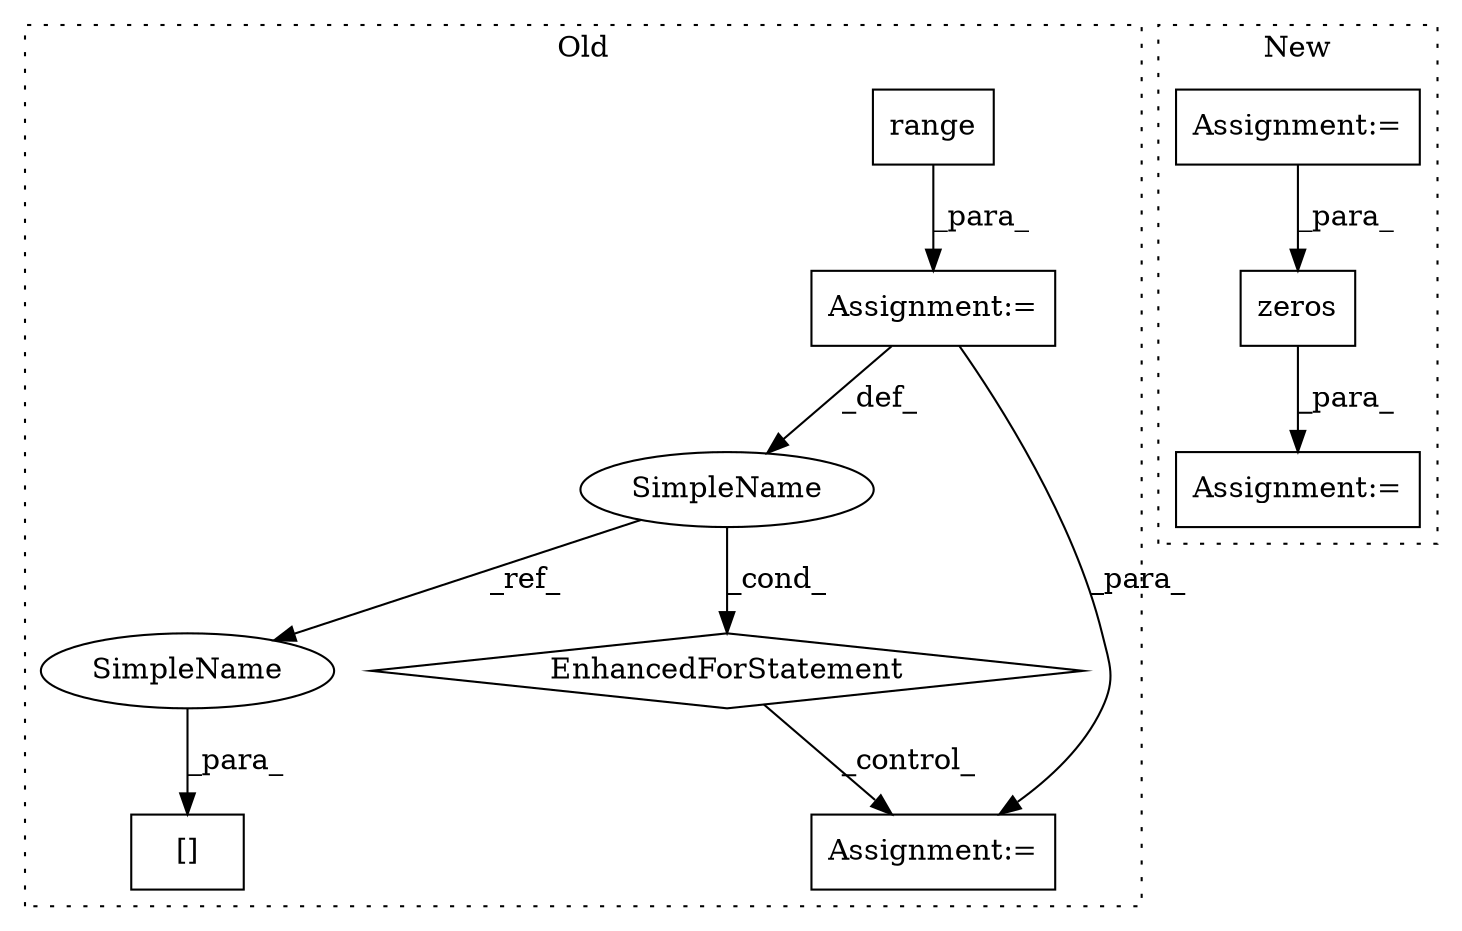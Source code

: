 digraph G {
subgraph cluster0 {
1 [label="range" a="32" s="3880,3895" l="6,1" shape="box"];
3 [label="Assignment:=" a="7" s="3815,3896" l="53,2" shape="box"];
5 [label="EnhancedForStatement" a="70" s="3815,3896" l="53,2" shape="diamond"];
6 [label="[]" a="2" s="4099,4122" l="18,1" shape="box"];
7 [label="SimpleName" a="42" s="3872" l="5" shape="ellipse"];
8 [label="Assignment:=" a="7" s="4144" l="1" shape="box"];
10 [label="SimpleName" a="42" s="4117" l="5" shape="ellipse"];
label = "Old";
style="dotted";
}
subgraph cluster1 {
2 [label="zeros" a="32" s="3696,3727" l="6,1" shape="box"];
4 [label="Assignment:=" a="7" s="3689" l="1" shape="box"];
9 [label="Assignment:=" a="7" s="3599" l="8" shape="box"];
label = "New";
style="dotted";
}
1 -> 3 [label="_para_"];
2 -> 4 [label="_para_"];
3 -> 7 [label="_def_"];
3 -> 8 [label="_para_"];
5 -> 8 [label="_control_"];
7 -> 10 [label="_ref_"];
7 -> 5 [label="_cond_"];
9 -> 2 [label="_para_"];
10 -> 6 [label="_para_"];
}